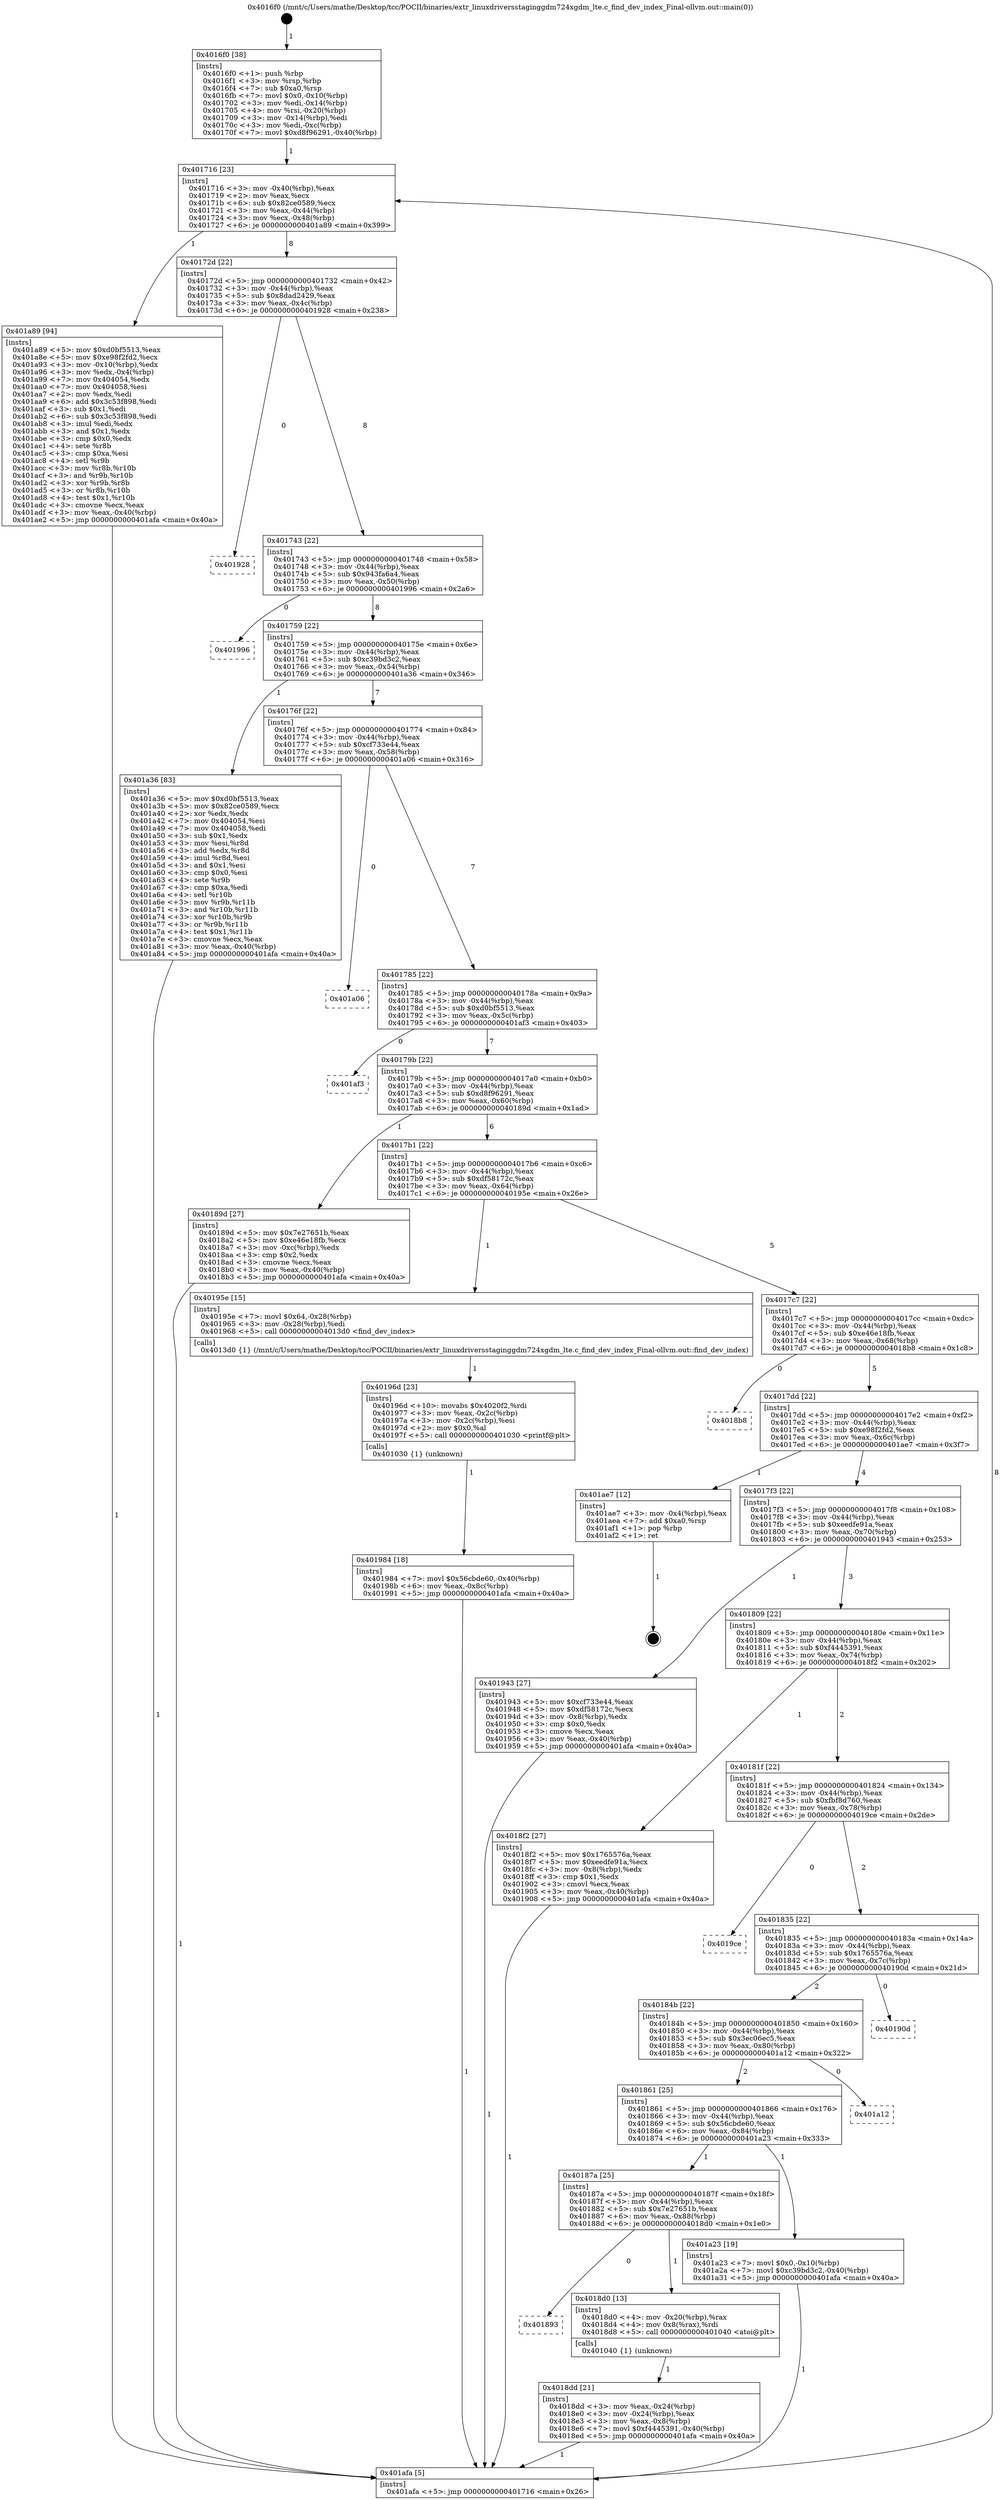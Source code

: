 digraph "0x4016f0" {
  label = "0x4016f0 (/mnt/c/Users/mathe/Desktop/tcc/POCII/binaries/extr_linuxdriversstaginggdm724xgdm_lte.c_find_dev_index_Final-ollvm.out::main(0))"
  labelloc = "t"
  node[shape=record]

  Entry [label="",width=0.3,height=0.3,shape=circle,fillcolor=black,style=filled]
  "0x401716" [label="{
     0x401716 [23]\l
     | [instrs]\l
     &nbsp;&nbsp;0x401716 \<+3\>: mov -0x40(%rbp),%eax\l
     &nbsp;&nbsp;0x401719 \<+2\>: mov %eax,%ecx\l
     &nbsp;&nbsp;0x40171b \<+6\>: sub $0x82ce0589,%ecx\l
     &nbsp;&nbsp;0x401721 \<+3\>: mov %eax,-0x44(%rbp)\l
     &nbsp;&nbsp;0x401724 \<+3\>: mov %ecx,-0x48(%rbp)\l
     &nbsp;&nbsp;0x401727 \<+6\>: je 0000000000401a89 \<main+0x399\>\l
  }"]
  "0x401a89" [label="{
     0x401a89 [94]\l
     | [instrs]\l
     &nbsp;&nbsp;0x401a89 \<+5\>: mov $0xd0bf5513,%eax\l
     &nbsp;&nbsp;0x401a8e \<+5\>: mov $0xe98f2fd2,%ecx\l
     &nbsp;&nbsp;0x401a93 \<+3\>: mov -0x10(%rbp),%edx\l
     &nbsp;&nbsp;0x401a96 \<+3\>: mov %edx,-0x4(%rbp)\l
     &nbsp;&nbsp;0x401a99 \<+7\>: mov 0x404054,%edx\l
     &nbsp;&nbsp;0x401aa0 \<+7\>: mov 0x404058,%esi\l
     &nbsp;&nbsp;0x401aa7 \<+2\>: mov %edx,%edi\l
     &nbsp;&nbsp;0x401aa9 \<+6\>: add $0x3c53f898,%edi\l
     &nbsp;&nbsp;0x401aaf \<+3\>: sub $0x1,%edi\l
     &nbsp;&nbsp;0x401ab2 \<+6\>: sub $0x3c53f898,%edi\l
     &nbsp;&nbsp;0x401ab8 \<+3\>: imul %edi,%edx\l
     &nbsp;&nbsp;0x401abb \<+3\>: and $0x1,%edx\l
     &nbsp;&nbsp;0x401abe \<+3\>: cmp $0x0,%edx\l
     &nbsp;&nbsp;0x401ac1 \<+4\>: sete %r8b\l
     &nbsp;&nbsp;0x401ac5 \<+3\>: cmp $0xa,%esi\l
     &nbsp;&nbsp;0x401ac8 \<+4\>: setl %r9b\l
     &nbsp;&nbsp;0x401acc \<+3\>: mov %r8b,%r10b\l
     &nbsp;&nbsp;0x401acf \<+3\>: and %r9b,%r10b\l
     &nbsp;&nbsp;0x401ad2 \<+3\>: xor %r9b,%r8b\l
     &nbsp;&nbsp;0x401ad5 \<+3\>: or %r8b,%r10b\l
     &nbsp;&nbsp;0x401ad8 \<+4\>: test $0x1,%r10b\l
     &nbsp;&nbsp;0x401adc \<+3\>: cmovne %ecx,%eax\l
     &nbsp;&nbsp;0x401adf \<+3\>: mov %eax,-0x40(%rbp)\l
     &nbsp;&nbsp;0x401ae2 \<+5\>: jmp 0000000000401afa \<main+0x40a\>\l
  }"]
  "0x40172d" [label="{
     0x40172d [22]\l
     | [instrs]\l
     &nbsp;&nbsp;0x40172d \<+5\>: jmp 0000000000401732 \<main+0x42\>\l
     &nbsp;&nbsp;0x401732 \<+3\>: mov -0x44(%rbp),%eax\l
     &nbsp;&nbsp;0x401735 \<+5\>: sub $0x8dad2429,%eax\l
     &nbsp;&nbsp;0x40173a \<+3\>: mov %eax,-0x4c(%rbp)\l
     &nbsp;&nbsp;0x40173d \<+6\>: je 0000000000401928 \<main+0x238\>\l
  }"]
  Exit [label="",width=0.3,height=0.3,shape=circle,fillcolor=black,style=filled,peripheries=2]
  "0x401928" [label="{
     0x401928\l
  }", style=dashed]
  "0x401743" [label="{
     0x401743 [22]\l
     | [instrs]\l
     &nbsp;&nbsp;0x401743 \<+5\>: jmp 0000000000401748 \<main+0x58\>\l
     &nbsp;&nbsp;0x401748 \<+3\>: mov -0x44(%rbp),%eax\l
     &nbsp;&nbsp;0x40174b \<+5\>: sub $0x943fa6a4,%eax\l
     &nbsp;&nbsp;0x401750 \<+3\>: mov %eax,-0x50(%rbp)\l
     &nbsp;&nbsp;0x401753 \<+6\>: je 0000000000401996 \<main+0x2a6\>\l
  }"]
  "0x401984" [label="{
     0x401984 [18]\l
     | [instrs]\l
     &nbsp;&nbsp;0x401984 \<+7\>: movl $0x56cbde60,-0x40(%rbp)\l
     &nbsp;&nbsp;0x40198b \<+6\>: mov %eax,-0x8c(%rbp)\l
     &nbsp;&nbsp;0x401991 \<+5\>: jmp 0000000000401afa \<main+0x40a\>\l
  }"]
  "0x401996" [label="{
     0x401996\l
  }", style=dashed]
  "0x401759" [label="{
     0x401759 [22]\l
     | [instrs]\l
     &nbsp;&nbsp;0x401759 \<+5\>: jmp 000000000040175e \<main+0x6e\>\l
     &nbsp;&nbsp;0x40175e \<+3\>: mov -0x44(%rbp),%eax\l
     &nbsp;&nbsp;0x401761 \<+5\>: sub $0xc39bd3c2,%eax\l
     &nbsp;&nbsp;0x401766 \<+3\>: mov %eax,-0x54(%rbp)\l
     &nbsp;&nbsp;0x401769 \<+6\>: je 0000000000401a36 \<main+0x346\>\l
  }"]
  "0x40196d" [label="{
     0x40196d [23]\l
     | [instrs]\l
     &nbsp;&nbsp;0x40196d \<+10\>: movabs $0x4020f2,%rdi\l
     &nbsp;&nbsp;0x401977 \<+3\>: mov %eax,-0x2c(%rbp)\l
     &nbsp;&nbsp;0x40197a \<+3\>: mov -0x2c(%rbp),%esi\l
     &nbsp;&nbsp;0x40197d \<+2\>: mov $0x0,%al\l
     &nbsp;&nbsp;0x40197f \<+5\>: call 0000000000401030 \<printf@plt\>\l
     | [calls]\l
     &nbsp;&nbsp;0x401030 \{1\} (unknown)\l
  }"]
  "0x401a36" [label="{
     0x401a36 [83]\l
     | [instrs]\l
     &nbsp;&nbsp;0x401a36 \<+5\>: mov $0xd0bf5513,%eax\l
     &nbsp;&nbsp;0x401a3b \<+5\>: mov $0x82ce0589,%ecx\l
     &nbsp;&nbsp;0x401a40 \<+2\>: xor %edx,%edx\l
     &nbsp;&nbsp;0x401a42 \<+7\>: mov 0x404054,%esi\l
     &nbsp;&nbsp;0x401a49 \<+7\>: mov 0x404058,%edi\l
     &nbsp;&nbsp;0x401a50 \<+3\>: sub $0x1,%edx\l
     &nbsp;&nbsp;0x401a53 \<+3\>: mov %esi,%r8d\l
     &nbsp;&nbsp;0x401a56 \<+3\>: add %edx,%r8d\l
     &nbsp;&nbsp;0x401a59 \<+4\>: imul %r8d,%esi\l
     &nbsp;&nbsp;0x401a5d \<+3\>: and $0x1,%esi\l
     &nbsp;&nbsp;0x401a60 \<+3\>: cmp $0x0,%esi\l
     &nbsp;&nbsp;0x401a63 \<+4\>: sete %r9b\l
     &nbsp;&nbsp;0x401a67 \<+3\>: cmp $0xa,%edi\l
     &nbsp;&nbsp;0x401a6a \<+4\>: setl %r10b\l
     &nbsp;&nbsp;0x401a6e \<+3\>: mov %r9b,%r11b\l
     &nbsp;&nbsp;0x401a71 \<+3\>: and %r10b,%r11b\l
     &nbsp;&nbsp;0x401a74 \<+3\>: xor %r10b,%r9b\l
     &nbsp;&nbsp;0x401a77 \<+3\>: or %r9b,%r11b\l
     &nbsp;&nbsp;0x401a7a \<+4\>: test $0x1,%r11b\l
     &nbsp;&nbsp;0x401a7e \<+3\>: cmovne %ecx,%eax\l
     &nbsp;&nbsp;0x401a81 \<+3\>: mov %eax,-0x40(%rbp)\l
     &nbsp;&nbsp;0x401a84 \<+5\>: jmp 0000000000401afa \<main+0x40a\>\l
  }"]
  "0x40176f" [label="{
     0x40176f [22]\l
     | [instrs]\l
     &nbsp;&nbsp;0x40176f \<+5\>: jmp 0000000000401774 \<main+0x84\>\l
     &nbsp;&nbsp;0x401774 \<+3\>: mov -0x44(%rbp),%eax\l
     &nbsp;&nbsp;0x401777 \<+5\>: sub $0xcf733e44,%eax\l
     &nbsp;&nbsp;0x40177c \<+3\>: mov %eax,-0x58(%rbp)\l
     &nbsp;&nbsp;0x40177f \<+6\>: je 0000000000401a06 \<main+0x316\>\l
  }"]
  "0x4018dd" [label="{
     0x4018dd [21]\l
     | [instrs]\l
     &nbsp;&nbsp;0x4018dd \<+3\>: mov %eax,-0x24(%rbp)\l
     &nbsp;&nbsp;0x4018e0 \<+3\>: mov -0x24(%rbp),%eax\l
     &nbsp;&nbsp;0x4018e3 \<+3\>: mov %eax,-0x8(%rbp)\l
     &nbsp;&nbsp;0x4018e6 \<+7\>: movl $0xf4445391,-0x40(%rbp)\l
     &nbsp;&nbsp;0x4018ed \<+5\>: jmp 0000000000401afa \<main+0x40a\>\l
  }"]
  "0x401a06" [label="{
     0x401a06\l
  }", style=dashed]
  "0x401785" [label="{
     0x401785 [22]\l
     | [instrs]\l
     &nbsp;&nbsp;0x401785 \<+5\>: jmp 000000000040178a \<main+0x9a\>\l
     &nbsp;&nbsp;0x40178a \<+3\>: mov -0x44(%rbp),%eax\l
     &nbsp;&nbsp;0x40178d \<+5\>: sub $0xd0bf5513,%eax\l
     &nbsp;&nbsp;0x401792 \<+3\>: mov %eax,-0x5c(%rbp)\l
     &nbsp;&nbsp;0x401795 \<+6\>: je 0000000000401af3 \<main+0x403\>\l
  }"]
  "0x401893" [label="{
     0x401893\l
  }", style=dashed]
  "0x401af3" [label="{
     0x401af3\l
  }", style=dashed]
  "0x40179b" [label="{
     0x40179b [22]\l
     | [instrs]\l
     &nbsp;&nbsp;0x40179b \<+5\>: jmp 00000000004017a0 \<main+0xb0\>\l
     &nbsp;&nbsp;0x4017a0 \<+3\>: mov -0x44(%rbp),%eax\l
     &nbsp;&nbsp;0x4017a3 \<+5\>: sub $0xd8f96291,%eax\l
     &nbsp;&nbsp;0x4017a8 \<+3\>: mov %eax,-0x60(%rbp)\l
     &nbsp;&nbsp;0x4017ab \<+6\>: je 000000000040189d \<main+0x1ad\>\l
  }"]
  "0x4018d0" [label="{
     0x4018d0 [13]\l
     | [instrs]\l
     &nbsp;&nbsp;0x4018d0 \<+4\>: mov -0x20(%rbp),%rax\l
     &nbsp;&nbsp;0x4018d4 \<+4\>: mov 0x8(%rax),%rdi\l
     &nbsp;&nbsp;0x4018d8 \<+5\>: call 0000000000401040 \<atoi@plt\>\l
     | [calls]\l
     &nbsp;&nbsp;0x401040 \{1\} (unknown)\l
  }"]
  "0x40189d" [label="{
     0x40189d [27]\l
     | [instrs]\l
     &nbsp;&nbsp;0x40189d \<+5\>: mov $0x7e27651b,%eax\l
     &nbsp;&nbsp;0x4018a2 \<+5\>: mov $0xe46e18fb,%ecx\l
     &nbsp;&nbsp;0x4018a7 \<+3\>: mov -0xc(%rbp),%edx\l
     &nbsp;&nbsp;0x4018aa \<+3\>: cmp $0x2,%edx\l
     &nbsp;&nbsp;0x4018ad \<+3\>: cmovne %ecx,%eax\l
     &nbsp;&nbsp;0x4018b0 \<+3\>: mov %eax,-0x40(%rbp)\l
     &nbsp;&nbsp;0x4018b3 \<+5\>: jmp 0000000000401afa \<main+0x40a\>\l
  }"]
  "0x4017b1" [label="{
     0x4017b1 [22]\l
     | [instrs]\l
     &nbsp;&nbsp;0x4017b1 \<+5\>: jmp 00000000004017b6 \<main+0xc6\>\l
     &nbsp;&nbsp;0x4017b6 \<+3\>: mov -0x44(%rbp),%eax\l
     &nbsp;&nbsp;0x4017b9 \<+5\>: sub $0xdf58172c,%eax\l
     &nbsp;&nbsp;0x4017be \<+3\>: mov %eax,-0x64(%rbp)\l
     &nbsp;&nbsp;0x4017c1 \<+6\>: je 000000000040195e \<main+0x26e\>\l
  }"]
  "0x401afa" [label="{
     0x401afa [5]\l
     | [instrs]\l
     &nbsp;&nbsp;0x401afa \<+5\>: jmp 0000000000401716 \<main+0x26\>\l
  }"]
  "0x4016f0" [label="{
     0x4016f0 [38]\l
     | [instrs]\l
     &nbsp;&nbsp;0x4016f0 \<+1\>: push %rbp\l
     &nbsp;&nbsp;0x4016f1 \<+3\>: mov %rsp,%rbp\l
     &nbsp;&nbsp;0x4016f4 \<+7\>: sub $0xa0,%rsp\l
     &nbsp;&nbsp;0x4016fb \<+7\>: movl $0x0,-0x10(%rbp)\l
     &nbsp;&nbsp;0x401702 \<+3\>: mov %edi,-0x14(%rbp)\l
     &nbsp;&nbsp;0x401705 \<+4\>: mov %rsi,-0x20(%rbp)\l
     &nbsp;&nbsp;0x401709 \<+3\>: mov -0x14(%rbp),%edi\l
     &nbsp;&nbsp;0x40170c \<+3\>: mov %edi,-0xc(%rbp)\l
     &nbsp;&nbsp;0x40170f \<+7\>: movl $0xd8f96291,-0x40(%rbp)\l
  }"]
  "0x40187a" [label="{
     0x40187a [25]\l
     | [instrs]\l
     &nbsp;&nbsp;0x40187a \<+5\>: jmp 000000000040187f \<main+0x18f\>\l
     &nbsp;&nbsp;0x40187f \<+3\>: mov -0x44(%rbp),%eax\l
     &nbsp;&nbsp;0x401882 \<+5\>: sub $0x7e27651b,%eax\l
     &nbsp;&nbsp;0x401887 \<+6\>: mov %eax,-0x88(%rbp)\l
     &nbsp;&nbsp;0x40188d \<+6\>: je 00000000004018d0 \<main+0x1e0\>\l
  }"]
  "0x40195e" [label="{
     0x40195e [15]\l
     | [instrs]\l
     &nbsp;&nbsp;0x40195e \<+7\>: movl $0x64,-0x28(%rbp)\l
     &nbsp;&nbsp;0x401965 \<+3\>: mov -0x28(%rbp),%edi\l
     &nbsp;&nbsp;0x401968 \<+5\>: call 00000000004013d0 \<find_dev_index\>\l
     | [calls]\l
     &nbsp;&nbsp;0x4013d0 \{1\} (/mnt/c/Users/mathe/Desktop/tcc/POCII/binaries/extr_linuxdriversstaginggdm724xgdm_lte.c_find_dev_index_Final-ollvm.out::find_dev_index)\l
  }"]
  "0x4017c7" [label="{
     0x4017c7 [22]\l
     | [instrs]\l
     &nbsp;&nbsp;0x4017c7 \<+5\>: jmp 00000000004017cc \<main+0xdc\>\l
     &nbsp;&nbsp;0x4017cc \<+3\>: mov -0x44(%rbp),%eax\l
     &nbsp;&nbsp;0x4017cf \<+5\>: sub $0xe46e18fb,%eax\l
     &nbsp;&nbsp;0x4017d4 \<+3\>: mov %eax,-0x68(%rbp)\l
     &nbsp;&nbsp;0x4017d7 \<+6\>: je 00000000004018b8 \<main+0x1c8\>\l
  }"]
  "0x401a23" [label="{
     0x401a23 [19]\l
     | [instrs]\l
     &nbsp;&nbsp;0x401a23 \<+7\>: movl $0x0,-0x10(%rbp)\l
     &nbsp;&nbsp;0x401a2a \<+7\>: movl $0xc39bd3c2,-0x40(%rbp)\l
     &nbsp;&nbsp;0x401a31 \<+5\>: jmp 0000000000401afa \<main+0x40a\>\l
  }"]
  "0x4018b8" [label="{
     0x4018b8\l
  }", style=dashed]
  "0x4017dd" [label="{
     0x4017dd [22]\l
     | [instrs]\l
     &nbsp;&nbsp;0x4017dd \<+5\>: jmp 00000000004017e2 \<main+0xf2\>\l
     &nbsp;&nbsp;0x4017e2 \<+3\>: mov -0x44(%rbp),%eax\l
     &nbsp;&nbsp;0x4017e5 \<+5\>: sub $0xe98f2fd2,%eax\l
     &nbsp;&nbsp;0x4017ea \<+3\>: mov %eax,-0x6c(%rbp)\l
     &nbsp;&nbsp;0x4017ed \<+6\>: je 0000000000401ae7 \<main+0x3f7\>\l
  }"]
  "0x401861" [label="{
     0x401861 [25]\l
     | [instrs]\l
     &nbsp;&nbsp;0x401861 \<+5\>: jmp 0000000000401866 \<main+0x176\>\l
     &nbsp;&nbsp;0x401866 \<+3\>: mov -0x44(%rbp),%eax\l
     &nbsp;&nbsp;0x401869 \<+5\>: sub $0x56cbde60,%eax\l
     &nbsp;&nbsp;0x40186e \<+6\>: mov %eax,-0x84(%rbp)\l
     &nbsp;&nbsp;0x401874 \<+6\>: je 0000000000401a23 \<main+0x333\>\l
  }"]
  "0x401ae7" [label="{
     0x401ae7 [12]\l
     | [instrs]\l
     &nbsp;&nbsp;0x401ae7 \<+3\>: mov -0x4(%rbp),%eax\l
     &nbsp;&nbsp;0x401aea \<+7\>: add $0xa0,%rsp\l
     &nbsp;&nbsp;0x401af1 \<+1\>: pop %rbp\l
     &nbsp;&nbsp;0x401af2 \<+1\>: ret\l
  }"]
  "0x4017f3" [label="{
     0x4017f3 [22]\l
     | [instrs]\l
     &nbsp;&nbsp;0x4017f3 \<+5\>: jmp 00000000004017f8 \<main+0x108\>\l
     &nbsp;&nbsp;0x4017f8 \<+3\>: mov -0x44(%rbp),%eax\l
     &nbsp;&nbsp;0x4017fb \<+5\>: sub $0xeedfe91a,%eax\l
     &nbsp;&nbsp;0x401800 \<+3\>: mov %eax,-0x70(%rbp)\l
     &nbsp;&nbsp;0x401803 \<+6\>: je 0000000000401943 \<main+0x253\>\l
  }"]
  "0x401a12" [label="{
     0x401a12\l
  }", style=dashed]
  "0x401943" [label="{
     0x401943 [27]\l
     | [instrs]\l
     &nbsp;&nbsp;0x401943 \<+5\>: mov $0xcf733e44,%eax\l
     &nbsp;&nbsp;0x401948 \<+5\>: mov $0xdf58172c,%ecx\l
     &nbsp;&nbsp;0x40194d \<+3\>: mov -0x8(%rbp),%edx\l
     &nbsp;&nbsp;0x401950 \<+3\>: cmp $0x0,%edx\l
     &nbsp;&nbsp;0x401953 \<+3\>: cmove %ecx,%eax\l
     &nbsp;&nbsp;0x401956 \<+3\>: mov %eax,-0x40(%rbp)\l
     &nbsp;&nbsp;0x401959 \<+5\>: jmp 0000000000401afa \<main+0x40a\>\l
  }"]
  "0x401809" [label="{
     0x401809 [22]\l
     | [instrs]\l
     &nbsp;&nbsp;0x401809 \<+5\>: jmp 000000000040180e \<main+0x11e\>\l
     &nbsp;&nbsp;0x40180e \<+3\>: mov -0x44(%rbp),%eax\l
     &nbsp;&nbsp;0x401811 \<+5\>: sub $0xf4445391,%eax\l
     &nbsp;&nbsp;0x401816 \<+3\>: mov %eax,-0x74(%rbp)\l
     &nbsp;&nbsp;0x401819 \<+6\>: je 00000000004018f2 \<main+0x202\>\l
  }"]
  "0x40184b" [label="{
     0x40184b [22]\l
     | [instrs]\l
     &nbsp;&nbsp;0x40184b \<+5\>: jmp 0000000000401850 \<main+0x160\>\l
     &nbsp;&nbsp;0x401850 \<+3\>: mov -0x44(%rbp),%eax\l
     &nbsp;&nbsp;0x401853 \<+5\>: sub $0x3ec06ec5,%eax\l
     &nbsp;&nbsp;0x401858 \<+3\>: mov %eax,-0x80(%rbp)\l
     &nbsp;&nbsp;0x40185b \<+6\>: je 0000000000401a12 \<main+0x322\>\l
  }"]
  "0x4018f2" [label="{
     0x4018f2 [27]\l
     | [instrs]\l
     &nbsp;&nbsp;0x4018f2 \<+5\>: mov $0x1765576a,%eax\l
     &nbsp;&nbsp;0x4018f7 \<+5\>: mov $0xeedfe91a,%ecx\l
     &nbsp;&nbsp;0x4018fc \<+3\>: mov -0x8(%rbp),%edx\l
     &nbsp;&nbsp;0x4018ff \<+3\>: cmp $0x1,%edx\l
     &nbsp;&nbsp;0x401902 \<+3\>: cmovl %ecx,%eax\l
     &nbsp;&nbsp;0x401905 \<+3\>: mov %eax,-0x40(%rbp)\l
     &nbsp;&nbsp;0x401908 \<+5\>: jmp 0000000000401afa \<main+0x40a\>\l
  }"]
  "0x40181f" [label="{
     0x40181f [22]\l
     | [instrs]\l
     &nbsp;&nbsp;0x40181f \<+5\>: jmp 0000000000401824 \<main+0x134\>\l
     &nbsp;&nbsp;0x401824 \<+3\>: mov -0x44(%rbp),%eax\l
     &nbsp;&nbsp;0x401827 \<+5\>: sub $0xfbf8d760,%eax\l
     &nbsp;&nbsp;0x40182c \<+3\>: mov %eax,-0x78(%rbp)\l
     &nbsp;&nbsp;0x40182f \<+6\>: je 00000000004019ce \<main+0x2de\>\l
  }"]
  "0x40190d" [label="{
     0x40190d\l
  }", style=dashed]
  "0x4019ce" [label="{
     0x4019ce\l
  }", style=dashed]
  "0x401835" [label="{
     0x401835 [22]\l
     | [instrs]\l
     &nbsp;&nbsp;0x401835 \<+5\>: jmp 000000000040183a \<main+0x14a\>\l
     &nbsp;&nbsp;0x40183a \<+3\>: mov -0x44(%rbp),%eax\l
     &nbsp;&nbsp;0x40183d \<+5\>: sub $0x1765576a,%eax\l
     &nbsp;&nbsp;0x401842 \<+3\>: mov %eax,-0x7c(%rbp)\l
     &nbsp;&nbsp;0x401845 \<+6\>: je 000000000040190d \<main+0x21d\>\l
  }"]
  Entry -> "0x4016f0" [label=" 1"]
  "0x401716" -> "0x401a89" [label=" 1"]
  "0x401716" -> "0x40172d" [label=" 8"]
  "0x401ae7" -> Exit [label=" 1"]
  "0x40172d" -> "0x401928" [label=" 0"]
  "0x40172d" -> "0x401743" [label=" 8"]
  "0x401a89" -> "0x401afa" [label=" 1"]
  "0x401743" -> "0x401996" [label=" 0"]
  "0x401743" -> "0x401759" [label=" 8"]
  "0x401a36" -> "0x401afa" [label=" 1"]
  "0x401759" -> "0x401a36" [label=" 1"]
  "0x401759" -> "0x40176f" [label=" 7"]
  "0x401a23" -> "0x401afa" [label=" 1"]
  "0x40176f" -> "0x401a06" [label=" 0"]
  "0x40176f" -> "0x401785" [label=" 7"]
  "0x401984" -> "0x401afa" [label=" 1"]
  "0x401785" -> "0x401af3" [label=" 0"]
  "0x401785" -> "0x40179b" [label=" 7"]
  "0x40196d" -> "0x401984" [label=" 1"]
  "0x40179b" -> "0x40189d" [label=" 1"]
  "0x40179b" -> "0x4017b1" [label=" 6"]
  "0x40189d" -> "0x401afa" [label=" 1"]
  "0x4016f0" -> "0x401716" [label=" 1"]
  "0x401afa" -> "0x401716" [label=" 8"]
  "0x40195e" -> "0x40196d" [label=" 1"]
  "0x4017b1" -> "0x40195e" [label=" 1"]
  "0x4017b1" -> "0x4017c7" [label=" 5"]
  "0x4018f2" -> "0x401afa" [label=" 1"]
  "0x4017c7" -> "0x4018b8" [label=" 0"]
  "0x4017c7" -> "0x4017dd" [label=" 5"]
  "0x4018dd" -> "0x401afa" [label=" 1"]
  "0x4017dd" -> "0x401ae7" [label=" 1"]
  "0x4017dd" -> "0x4017f3" [label=" 4"]
  "0x40187a" -> "0x401893" [label=" 0"]
  "0x4017f3" -> "0x401943" [label=" 1"]
  "0x4017f3" -> "0x401809" [label=" 3"]
  "0x40187a" -> "0x4018d0" [label=" 1"]
  "0x401809" -> "0x4018f2" [label=" 1"]
  "0x401809" -> "0x40181f" [label=" 2"]
  "0x401861" -> "0x40187a" [label=" 1"]
  "0x40181f" -> "0x4019ce" [label=" 0"]
  "0x40181f" -> "0x401835" [label=" 2"]
  "0x401861" -> "0x401a23" [label=" 1"]
  "0x401835" -> "0x40190d" [label=" 0"]
  "0x401835" -> "0x40184b" [label=" 2"]
  "0x401943" -> "0x401afa" [label=" 1"]
  "0x40184b" -> "0x401a12" [label=" 0"]
  "0x40184b" -> "0x401861" [label=" 2"]
  "0x4018d0" -> "0x4018dd" [label=" 1"]
}
